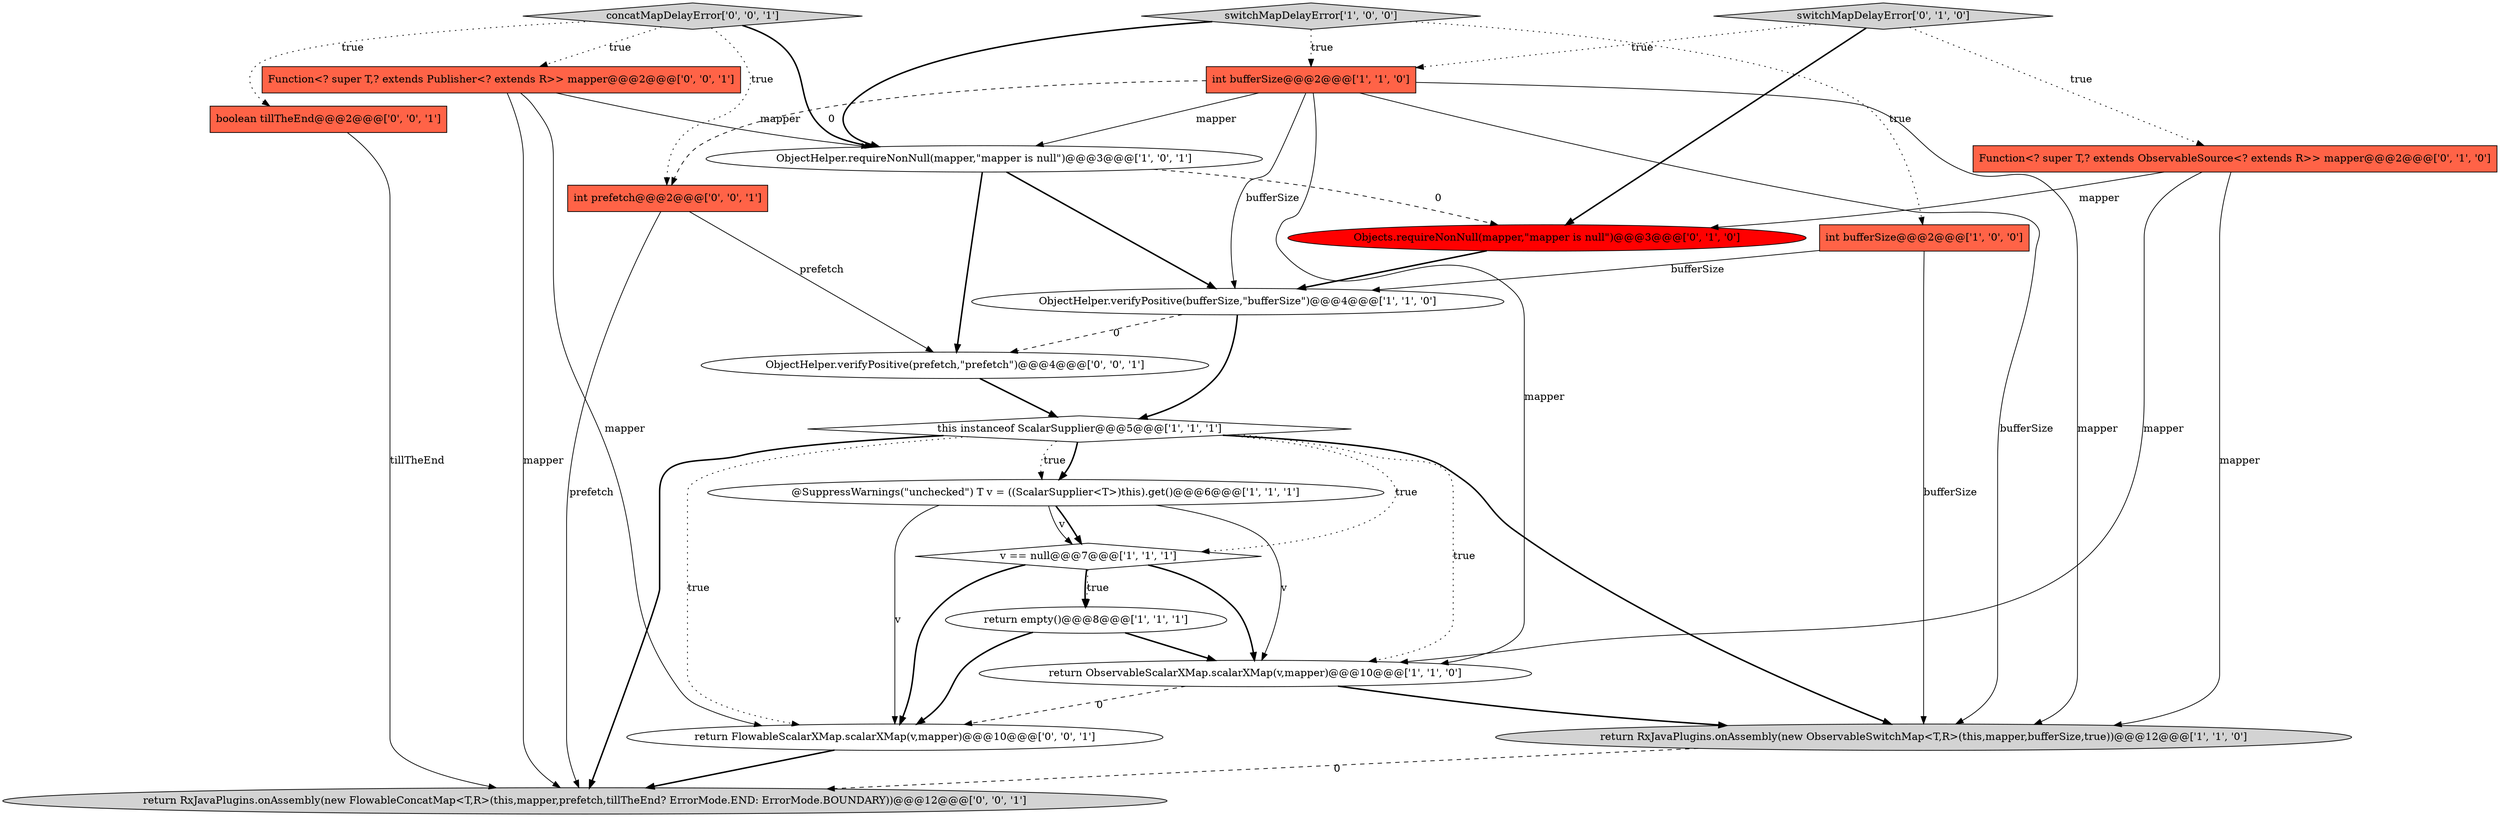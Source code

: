 digraph {
16 [style = filled, label = "return RxJavaPlugins.onAssembly(new FlowableConcatMap<T,R>(this,mapper,prefetch,tillTheEnd? ErrorMode.END: ErrorMode.BOUNDARY))@@@12@@@['0', '0', '1']", fillcolor = lightgray, shape = ellipse image = "AAA0AAABBB3BBB"];
13 [style = filled, label = "Objects.requireNonNull(mapper,\"mapper is null\")@@@3@@@['0', '1', '0']", fillcolor = red, shape = ellipse image = "AAA1AAABBB2BBB"];
3 [style = filled, label = "int bufferSize@@@2@@@['1', '0', '0']", fillcolor = tomato, shape = box image = "AAA0AAABBB1BBB"];
17 [style = filled, label = "ObjectHelper.verifyPositive(prefetch,\"prefetch\")@@@4@@@['0', '0', '1']", fillcolor = white, shape = ellipse image = "AAA0AAABBB3BBB"];
18 [style = filled, label = "Function<? super T,? extends Publisher<? extends R>> mapper@@@2@@@['0', '0', '1']", fillcolor = tomato, shape = box image = "AAA0AAABBB3BBB"];
19 [style = filled, label = "int prefetch@@@2@@@['0', '0', '1']", fillcolor = tomato, shape = box image = "AAA0AAABBB3BBB"];
8 [style = filled, label = "return empty()@@@8@@@['1', '1', '1']", fillcolor = white, shape = ellipse image = "AAA0AAABBB1BBB"];
12 [style = filled, label = "switchMapDelayError['0', '1', '0']", fillcolor = lightgray, shape = diamond image = "AAA0AAABBB2BBB"];
1 [style = filled, label = "v == null@@@7@@@['1', '1', '1']", fillcolor = white, shape = diamond image = "AAA0AAABBB1BBB"];
20 [style = filled, label = "concatMapDelayError['0', '0', '1']", fillcolor = lightgray, shape = diamond image = "AAA0AAABBB3BBB"];
6 [style = filled, label = "ObjectHelper.requireNonNull(mapper,\"mapper is null\")@@@3@@@['1', '0', '1']", fillcolor = white, shape = ellipse image = "AAA0AAABBB1BBB"];
0 [style = filled, label = "return RxJavaPlugins.onAssembly(new ObservableSwitchMap<T,R>(this,mapper,bufferSize,true))@@@12@@@['1', '1', '0']", fillcolor = lightgray, shape = ellipse image = "AAA0AAABBB1BBB"];
11 [style = filled, label = "Function<? super T,? extends ObservableSource<? extends R>> mapper@@@2@@@['0', '1', '0']", fillcolor = tomato, shape = box image = "AAA0AAABBB2BBB"];
5 [style = filled, label = "@SuppressWarnings(\"unchecked\") T v = ((ScalarSupplier<T>)this).get()@@@6@@@['1', '1', '1']", fillcolor = white, shape = ellipse image = "AAA0AAABBB1BBB"];
15 [style = filled, label = "boolean tillTheEnd@@@2@@@['0', '0', '1']", fillcolor = tomato, shape = box image = "AAA0AAABBB3BBB"];
4 [style = filled, label = "switchMapDelayError['1', '0', '0']", fillcolor = lightgray, shape = diamond image = "AAA0AAABBB1BBB"];
7 [style = filled, label = "int bufferSize@@@2@@@['1', '1', '0']", fillcolor = tomato, shape = box image = "AAA0AAABBB1BBB"];
2 [style = filled, label = "return ObservableScalarXMap.scalarXMap(v,mapper)@@@10@@@['1', '1', '0']", fillcolor = white, shape = ellipse image = "AAA0AAABBB1BBB"];
14 [style = filled, label = "return FlowableScalarXMap.scalarXMap(v,mapper)@@@10@@@['0', '0', '1']", fillcolor = white, shape = ellipse image = "AAA0AAABBB3BBB"];
10 [style = filled, label = "ObjectHelper.verifyPositive(bufferSize,\"bufferSize\")@@@4@@@['1', '1', '0']", fillcolor = white, shape = ellipse image = "AAA0AAABBB1BBB"];
9 [style = filled, label = "this instanceof ScalarSupplier@@@5@@@['1', '1', '1']", fillcolor = white, shape = diamond image = "AAA0AAABBB1BBB"];
5->2 [style = solid, label="v"];
5->14 [style = solid, label="v"];
13->10 [style = bold, label=""];
6->17 [style = bold, label=""];
14->16 [style = bold, label=""];
11->13 [style = solid, label="mapper"];
7->0 [style = solid, label="mapper"];
3->10 [style = solid, label="bufferSize"];
1->8 [style = bold, label=""];
9->0 [style = bold, label=""];
4->6 [style = bold, label=""];
15->16 [style = solid, label="tillTheEnd"];
17->9 [style = bold, label=""];
18->6 [style = solid, label="mapper"];
0->16 [style = dashed, label="0"];
18->14 [style = solid, label="mapper"];
8->14 [style = bold, label=""];
4->7 [style = dotted, label="true"];
18->16 [style = solid, label="mapper"];
20->6 [style = bold, label=""];
7->10 [style = solid, label="bufferSize"];
3->0 [style = solid, label="bufferSize"];
9->16 [style = bold, label=""];
9->14 [style = dotted, label="true"];
12->11 [style = dotted, label="true"];
7->2 [style = solid, label="mapper"];
5->1 [style = solid, label="v"];
11->2 [style = solid, label="mapper"];
5->1 [style = bold, label=""];
12->13 [style = bold, label=""];
2->0 [style = bold, label=""];
19->16 [style = solid, label="prefetch"];
4->3 [style = dotted, label="true"];
6->13 [style = dashed, label="0"];
2->14 [style = dashed, label="0"];
8->2 [style = bold, label=""];
7->19 [style = dashed, label="0"];
9->2 [style = dotted, label="true"];
6->10 [style = bold, label=""];
9->1 [style = dotted, label="true"];
1->8 [style = dotted, label="true"];
19->17 [style = solid, label="prefetch"];
7->0 [style = solid, label="bufferSize"];
9->5 [style = bold, label=""];
20->18 [style = dotted, label="true"];
10->17 [style = dashed, label="0"];
7->6 [style = solid, label="mapper"];
1->14 [style = bold, label=""];
10->9 [style = bold, label=""];
1->2 [style = bold, label=""];
20->19 [style = dotted, label="true"];
11->0 [style = solid, label="mapper"];
12->7 [style = dotted, label="true"];
20->15 [style = dotted, label="true"];
9->5 [style = dotted, label="true"];
}
